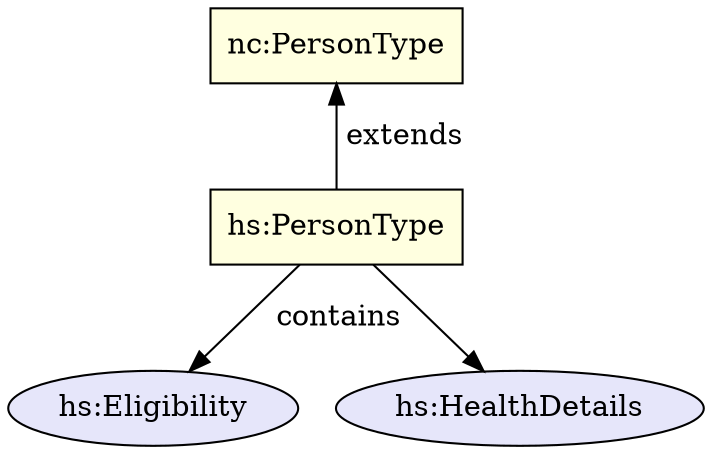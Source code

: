 digraph {

  rankdir = BT
  node [shape=rectangle style=filled fillcolor=lightyellow];
  labelloc=b;

    nc [label="nc:PersonType"];
    hs [label="hs:PersonType"];

    {
      a [label="hs:Eligibility" shape=oval style=filled fillcolor=lavender];
      b [label="hs:HealthDetails" shape=oval style=filled fillcolor=lavender];
      rank=min;
    }

    hs -> nc [label=" extends"];

    hs -> a [label="  contains"];
    hs -> b;

}
